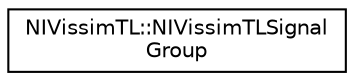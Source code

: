digraph "Graphical Class Hierarchy"
{
  edge [fontname="Helvetica",fontsize="10",labelfontname="Helvetica",labelfontsize="10"];
  node [fontname="Helvetica",fontsize="10",shape=record];
  rankdir="LR";
  Node0 [label="NIVissimTL::NIVissimTLSignal\lGroup",height=0.2,width=0.4,color="black", fillcolor="white", style="filled",URL="$da/d96/class_n_i_vissim_t_l_1_1_n_i_vissim_t_l_signal_group.html"];
}
